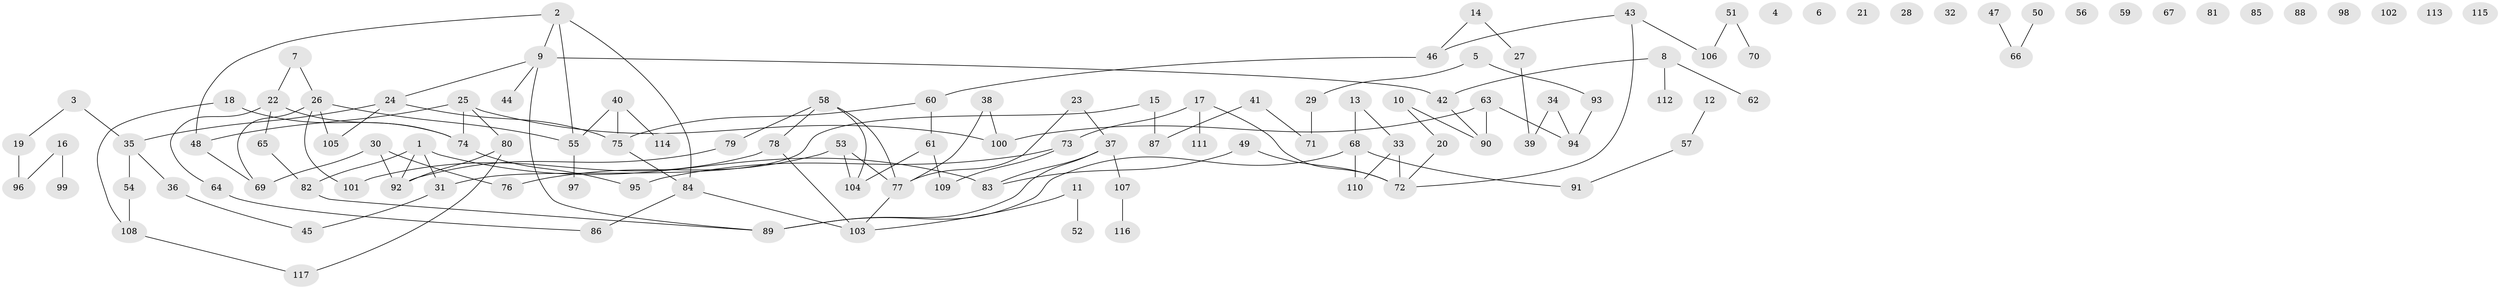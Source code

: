// Generated by graph-tools (version 1.1) at 2025/38/03/09/25 04:38:47]
// undirected, 117 vertices, 130 edges
graph export_dot {
graph [start="1"]
  node [color=gray90,style=filled];
  1;
  2;
  3;
  4;
  5;
  6;
  7;
  8;
  9;
  10;
  11;
  12;
  13;
  14;
  15;
  16;
  17;
  18;
  19;
  20;
  21;
  22;
  23;
  24;
  25;
  26;
  27;
  28;
  29;
  30;
  31;
  32;
  33;
  34;
  35;
  36;
  37;
  38;
  39;
  40;
  41;
  42;
  43;
  44;
  45;
  46;
  47;
  48;
  49;
  50;
  51;
  52;
  53;
  54;
  55;
  56;
  57;
  58;
  59;
  60;
  61;
  62;
  63;
  64;
  65;
  66;
  67;
  68;
  69;
  70;
  71;
  72;
  73;
  74;
  75;
  76;
  77;
  78;
  79;
  80;
  81;
  82;
  83;
  84;
  85;
  86;
  87;
  88;
  89;
  90;
  91;
  92;
  93;
  94;
  95;
  96;
  97;
  98;
  99;
  100;
  101;
  102;
  103;
  104;
  105;
  106;
  107;
  108;
  109;
  110;
  111;
  112;
  113;
  114;
  115;
  116;
  117;
  1 -- 31;
  1 -- 82;
  1 -- 83;
  1 -- 92;
  2 -- 9;
  2 -- 48;
  2 -- 55;
  2 -- 84;
  3 -- 19;
  3 -- 35;
  5 -- 29;
  5 -- 93;
  7 -- 22;
  7 -- 26;
  8 -- 42;
  8 -- 62;
  8 -- 112;
  9 -- 24;
  9 -- 42;
  9 -- 44;
  9 -- 89;
  10 -- 20;
  10 -- 90;
  11 -- 52;
  11 -- 103;
  12 -- 57;
  13 -- 33;
  13 -- 68;
  14 -- 27;
  14 -- 46;
  15 -- 31;
  15 -- 87;
  16 -- 96;
  16 -- 99;
  17 -- 72;
  17 -- 73;
  17 -- 111;
  18 -- 74;
  18 -- 108;
  19 -- 96;
  20 -- 72;
  22 -- 64;
  22 -- 65;
  22 -- 74;
  23 -- 37;
  23 -- 77;
  24 -- 35;
  24 -- 75;
  24 -- 105;
  25 -- 48;
  25 -- 74;
  25 -- 80;
  25 -- 100;
  26 -- 55;
  26 -- 69;
  26 -- 101;
  26 -- 105;
  27 -- 39;
  29 -- 71;
  30 -- 69;
  30 -- 76;
  30 -- 92;
  31 -- 45;
  33 -- 72;
  33 -- 110;
  34 -- 39;
  34 -- 94;
  35 -- 36;
  35 -- 54;
  36 -- 45;
  37 -- 83;
  37 -- 89;
  37 -- 107;
  38 -- 77;
  38 -- 100;
  40 -- 55;
  40 -- 75;
  40 -- 114;
  41 -- 71;
  41 -- 87;
  42 -- 90;
  43 -- 46;
  43 -- 72;
  43 -- 106;
  46 -- 60;
  47 -- 66;
  48 -- 69;
  49 -- 72;
  49 -- 83;
  50 -- 66;
  51 -- 70;
  51 -- 106;
  53 -- 76;
  53 -- 77;
  53 -- 104;
  54 -- 108;
  55 -- 97;
  57 -- 91;
  58 -- 77;
  58 -- 78;
  58 -- 79;
  58 -- 104;
  60 -- 61;
  60 -- 75;
  61 -- 104;
  61 -- 109;
  63 -- 90;
  63 -- 94;
  63 -- 100;
  64 -- 86;
  65 -- 82;
  68 -- 89;
  68 -- 91;
  68 -- 110;
  73 -- 95;
  73 -- 109;
  74 -- 95;
  75 -- 84;
  77 -- 103;
  78 -- 101;
  78 -- 103;
  79 -- 92;
  80 -- 92;
  80 -- 117;
  82 -- 89;
  84 -- 86;
  84 -- 103;
  93 -- 94;
  107 -- 116;
  108 -- 117;
}
